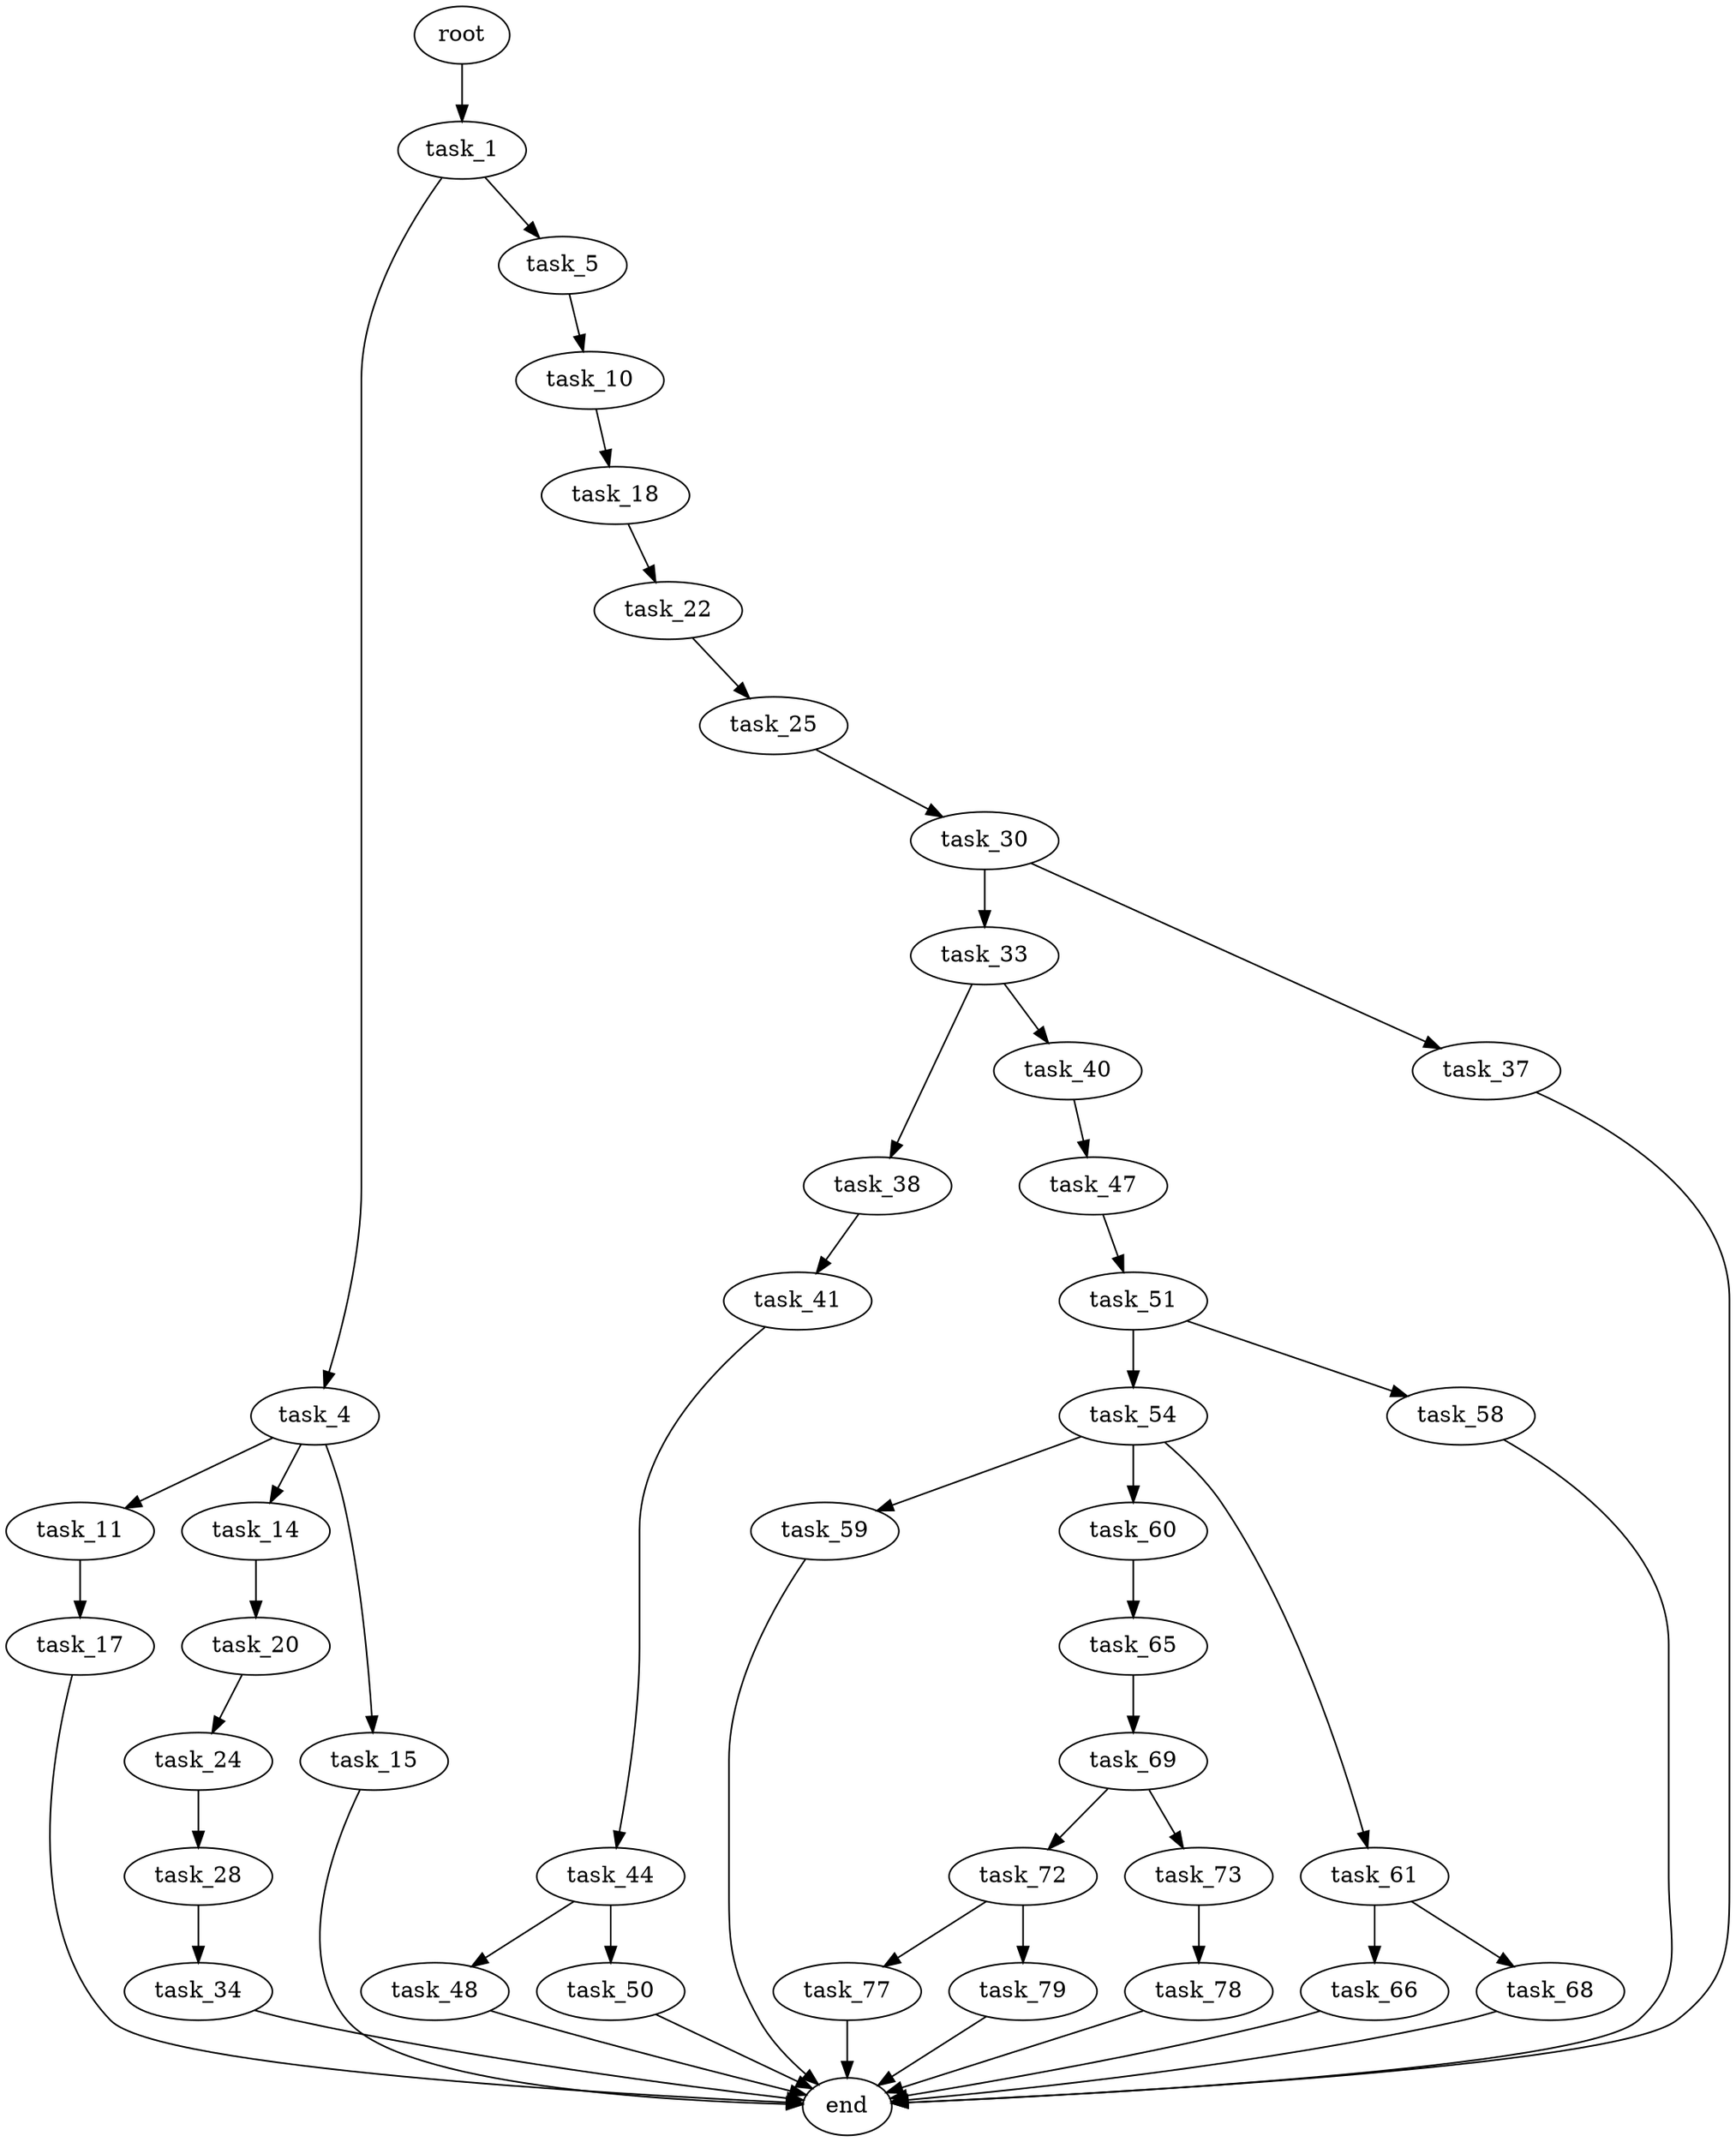 digraph G {
  root [size="0.000000"];
  task_1 [size="390620612926.000000"];
  task_4 [size="37161988490.000000"];
  task_5 [size="231928233984.000000"];
  task_10 [size="28991029248.000000"];
  task_11 [size="4202503759.000000"];
  task_14 [size="3610818100.000000"];
  task_15 [size="37929774759.000000"];
  task_17 [size="14767305483.000000"];
  task_18 [size="130035578273.000000"];
  task_20 [size="368293445632.000000"];
  task_22 [size="325619373.000000"];
  task_24 [size="782757789696.000000"];
  task_25 [size="19055284014.000000"];
  task_28 [size="549755813888.000000"];
  task_30 [size="257742499291.000000"];
  task_33 [size="4462352484.000000"];
  task_34 [size="16808220788.000000"];
  task_37 [size="231928233984.000000"];
  task_38 [size="68719476736.000000"];
  task_40 [size="549755813888.000000"];
  task_41 [size="27556671987.000000"];
  task_44 [size="19795977150.000000"];
  task_47 [size="231928233984.000000"];
  task_48 [size="82734022154.000000"];
  task_50 [size="422445686195.000000"];
  task_51 [size="10004380133.000000"];
  task_54 [size="304897443585.000000"];
  task_58 [size="231928233984.000000"];
  task_59 [size="9163672189.000000"];
  task_60 [size="782757789696.000000"];
  task_61 [size="4501111469.000000"];
  task_65 [size="368293445632.000000"];
  task_66 [size="297963247176.000000"];
  task_68 [size="10532645516.000000"];
  task_69 [size="16053045098.000000"];
  task_72 [size="502554850420.000000"];
  task_73 [size="237544425306.000000"];
  task_77 [size="4955268905.000000"];
  task_78 [size="30317219705.000000"];
  task_79 [size="299184420894.000000"];
  end [size="0.000000"];

  root -> task_1 [size="1.000000"];
  task_1 -> task_4 [size="301989888.000000"];
  task_1 -> task_5 [size="301989888.000000"];
  task_4 -> task_11 [size="75497472.000000"];
  task_4 -> task_14 [size="75497472.000000"];
  task_4 -> task_15 [size="75497472.000000"];
  task_5 -> task_10 [size="301989888.000000"];
  task_10 -> task_18 [size="75497472.000000"];
  task_11 -> task_17 [size="75497472.000000"];
  task_14 -> task_20 [size="209715200.000000"];
  task_15 -> end [size="1.000000"];
  task_17 -> end [size="1.000000"];
  task_18 -> task_22 [size="209715200.000000"];
  task_20 -> task_24 [size="411041792.000000"];
  task_22 -> task_25 [size="33554432.000000"];
  task_24 -> task_28 [size="679477248.000000"];
  task_25 -> task_30 [size="838860800.000000"];
  task_28 -> task_34 [size="536870912.000000"];
  task_30 -> task_33 [size="536870912.000000"];
  task_30 -> task_37 [size="536870912.000000"];
  task_33 -> task_38 [size="134217728.000000"];
  task_33 -> task_40 [size="134217728.000000"];
  task_34 -> end [size="1.000000"];
  task_37 -> end [size="1.000000"];
  task_38 -> task_41 [size="134217728.000000"];
  task_40 -> task_47 [size="536870912.000000"];
  task_41 -> task_44 [size="536870912.000000"];
  task_44 -> task_48 [size="411041792.000000"];
  task_44 -> task_50 [size="411041792.000000"];
  task_47 -> task_51 [size="301989888.000000"];
  task_48 -> end [size="1.000000"];
  task_50 -> end [size="1.000000"];
  task_51 -> task_54 [size="209715200.000000"];
  task_51 -> task_58 [size="209715200.000000"];
  task_54 -> task_59 [size="536870912.000000"];
  task_54 -> task_60 [size="536870912.000000"];
  task_54 -> task_61 [size="536870912.000000"];
  task_58 -> end [size="1.000000"];
  task_59 -> end [size="1.000000"];
  task_60 -> task_65 [size="679477248.000000"];
  task_61 -> task_66 [size="75497472.000000"];
  task_61 -> task_68 [size="75497472.000000"];
  task_65 -> task_69 [size="411041792.000000"];
  task_66 -> end [size="1.000000"];
  task_68 -> end [size="1.000000"];
  task_69 -> task_72 [size="679477248.000000"];
  task_69 -> task_73 [size="679477248.000000"];
  task_72 -> task_77 [size="411041792.000000"];
  task_72 -> task_79 [size="411041792.000000"];
  task_73 -> task_78 [size="301989888.000000"];
  task_77 -> end [size="1.000000"];
  task_78 -> end [size="1.000000"];
  task_79 -> end [size="1.000000"];
}
